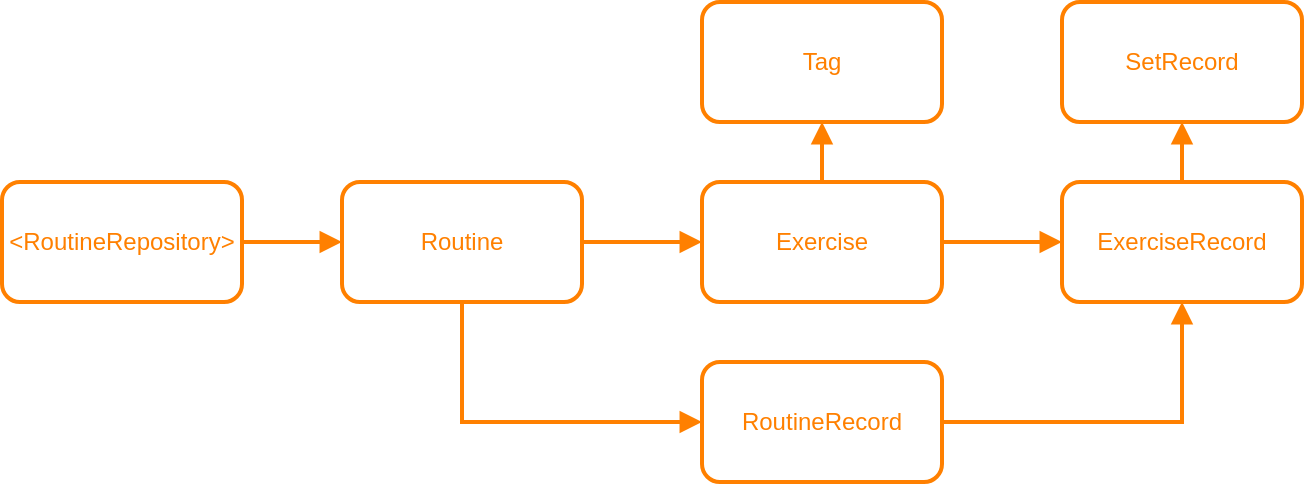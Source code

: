 <mxfile version="20.4.0" type="github">
  <diagram id="2B8HeTFWgGuEjmucc7ja" name="Page-1">
    <mxGraphModel dx="1298" dy="840" grid="1" gridSize="10" guides="1" tooltips="1" connect="1" arrows="1" fold="1" page="1" pageScale="1" pageWidth="850" pageHeight="1100" math="0" shadow="0">
      <root>
        <mxCell id="0" />
        <mxCell id="1" parent="0" />
        <mxCell id="P76DowJpvTOQ1wrHwXYp-2" value="" style="edgeStyle=orthogonalEdgeStyle;rounded=0;orthogonalLoop=1;jettySize=auto;html=1;strokeColor=#FF8000;fontColor=#FF8000;endArrow=block;endFill=1;strokeWidth=2;" parent="1" source="P76DowJpvTOQ1wrHwXYp-3" target="P76DowJpvTOQ1wrHwXYp-6" edge="1">
          <mxGeometry relative="1" as="geometry" />
        </mxCell>
        <mxCell id="P76DowJpvTOQ1wrHwXYp-3" value="Exercise" style="whiteSpace=wrap;html=1;fillColor=#FFFFFF;strokeColor=#FF8000;fontColor=#FF8000;rounded=1;strokeWidth=2;" parent="1" vertex="1">
          <mxGeometry x="410" y="110" width="120" height="60" as="geometry" />
        </mxCell>
        <mxCell id="P76DowJpvTOQ1wrHwXYp-4" value="" style="edgeStyle=orthogonalEdgeStyle;rounded=0;orthogonalLoop=1;jettySize=auto;html=1;strokeColor=#FF8000;fontColor=#FF8000;endArrow=block;endFill=1;strokeWidth=2;" parent="1" source="P76DowJpvTOQ1wrHwXYp-6" target="P76DowJpvTOQ1wrHwXYp-8" edge="1">
          <mxGeometry relative="1" as="geometry" />
        </mxCell>
        <mxCell id="P76DowJpvTOQ1wrHwXYp-6" value="ExerciseRecord" style="whiteSpace=wrap;html=1;fillColor=#FFFFFF;strokeColor=#FF8000;fontColor=#FF8000;rounded=1;strokeWidth=2;" parent="1" vertex="1">
          <mxGeometry x="590" y="110" width="120" height="60" as="geometry" />
        </mxCell>
        <mxCell id="P76DowJpvTOQ1wrHwXYp-8" value="SetRecord" style="whiteSpace=wrap;html=1;fillColor=#FFFFFF;strokeColor=#FF8000;fontColor=#FF8000;rounded=1;strokeWidth=2;" parent="1" vertex="1">
          <mxGeometry x="590" y="20" width="120" height="60" as="geometry" />
        </mxCell>
        <mxCell id="P76DowJpvTOQ1wrHwXYp-9" value="Tag" style="whiteSpace=wrap;html=1;fillColor=#FFFFFF;strokeColor=#FF8000;fontColor=#FF8000;rounded=1;strokeWidth=2;" parent="1" vertex="1">
          <mxGeometry x="410" y="20" width="120" height="60" as="geometry" />
        </mxCell>
        <mxCell id="P76DowJpvTOQ1wrHwXYp-12" value="" style="edgeStyle=orthogonalEdgeStyle;rounded=0;orthogonalLoop=1;jettySize=auto;html=1;strokeColor=#FF8000;fontColor=#FF8000;endArrow=block;endFill=1;strokeWidth=2;exitX=0.5;exitY=0;exitDx=0;exitDy=0;" parent="1" source="P76DowJpvTOQ1wrHwXYp-3" target="P76DowJpvTOQ1wrHwXYp-9" edge="1">
          <mxGeometry relative="1" as="geometry">
            <mxPoint x="540" y="250" as="sourcePoint" />
            <mxPoint x="600" y="250" as="targetPoint" />
          </mxGeometry>
        </mxCell>
        <mxCell id="P76DowJpvTOQ1wrHwXYp-16" style="edgeStyle=orthogonalEdgeStyle;rounded=0;orthogonalLoop=1;jettySize=auto;html=1;exitX=1;exitY=0.5;exitDx=0;exitDy=0;strokeWidth=2;strokeColor=#FF8000;endArrow=block;endFill=1;" parent="1" source="P76DowJpvTOQ1wrHwXYp-13" target="P76DowJpvTOQ1wrHwXYp-3" edge="1">
          <mxGeometry relative="1" as="geometry">
            <Array as="points">
              <mxPoint x="450" y="140" />
              <mxPoint x="450" y="140" />
            </Array>
          </mxGeometry>
        </mxCell>
        <mxCell id="P76DowJpvTOQ1wrHwXYp-17" style="edgeStyle=orthogonalEdgeStyle;rounded=0;orthogonalLoop=1;jettySize=auto;html=1;exitX=0.5;exitY=1;exitDx=0;exitDy=0;strokeColor=#FF8000;strokeWidth=2;endArrow=block;endFill=1;entryX=0;entryY=0.5;entryDx=0;entryDy=0;" parent="1" source="P76DowJpvTOQ1wrHwXYp-13" target="P76DowJpvTOQ1wrHwXYp-18" edge="1">
          <mxGeometry relative="1" as="geometry">
            <mxPoint x="290" y="220" as="targetPoint" />
            <Array as="points">
              <mxPoint x="290" y="230" />
            </Array>
          </mxGeometry>
        </mxCell>
        <mxCell id="P76DowJpvTOQ1wrHwXYp-13" value="Routine" style="whiteSpace=wrap;html=1;fillColor=#FFFFFF;strokeColor=#FF8000;fontColor=#FF8000;rounded=1;strokeWidth=2;" parent="1" vertex="1">
          <mxGeometry x="230" y="110" width="120" height="60" as="geometry" />
        </mxCell>
        <mxCell id="P76DowJpvTOQ1wrHwXYp-19" style="edgeStyle=orthogonalEdgeStyle;rounded=0;orthogonalLoop=1;jettySize=auto;html=1;exitX=1;exitY=0.5;exitDx=0;exitDy=0;strokeColor=#FF8000;strokeWidth=2;endArrow=block;endFill=1;" parent="1" source="P76DowJpvTOQ1wrHwXYp-18" target="P76DowJpvTOQ1wrHwXYp-6" edge="1">
          <mxGeometry relative="1" as="geometry" />
        </mxCell>
        <mxCell id="P76DowJpvTOQ1wrHwXYp-18" value="RoutineRecord" style="whiteSpace=wrap;html=1;fillColor=#FFFFFF;strokeColor=#FF8000;fontColor=#FF8000;rounded=1;strokeWidth=2;" parent="1" vertex="1">
          <mxGeometry x="410" y="200" width="120" height="60" as="geometry" />
        </mxCell>
        <mxCell id="P76DowJpvTOQ1wrHwXYp-21" style="edgeStyle=orthogonalEdgeStyle;rounded=0;orthogonalLoop=1;jettySize=auto;html=1;exitX=1;exitY=0.5;exitDx=0;exitDy=0;strokeColor=#FF8000;strokeWidth=2;endArrow=block;endFill=1;" parent="1" source="P76DowJpvTOQ1wrHwXYp-20" target="P76DowJpvTOQ1wrHwXYp-13" edge="1">
          <mxGeometry relative="1" as="geometry" />
        </mxCell>
        <mxCell id="P76DowJpvTOQ1wrHwXYp-20" value="&amp;lt;RoutineRepository&amp;gt;" style="whiteSpace=wrap;html=1;fillColor=#FFFFFF;strokeColor=#FF8000;fontColor=#FF8000;rounded=1;strokeWidth=2;" parent="1" vertex="1">
          <mxGeometry x="60" y="110" width="120" height="60" as="geometry" />
        </mxCell>
      </root>
    </mxGraphModel>
  </diagram>
</mxfile>
